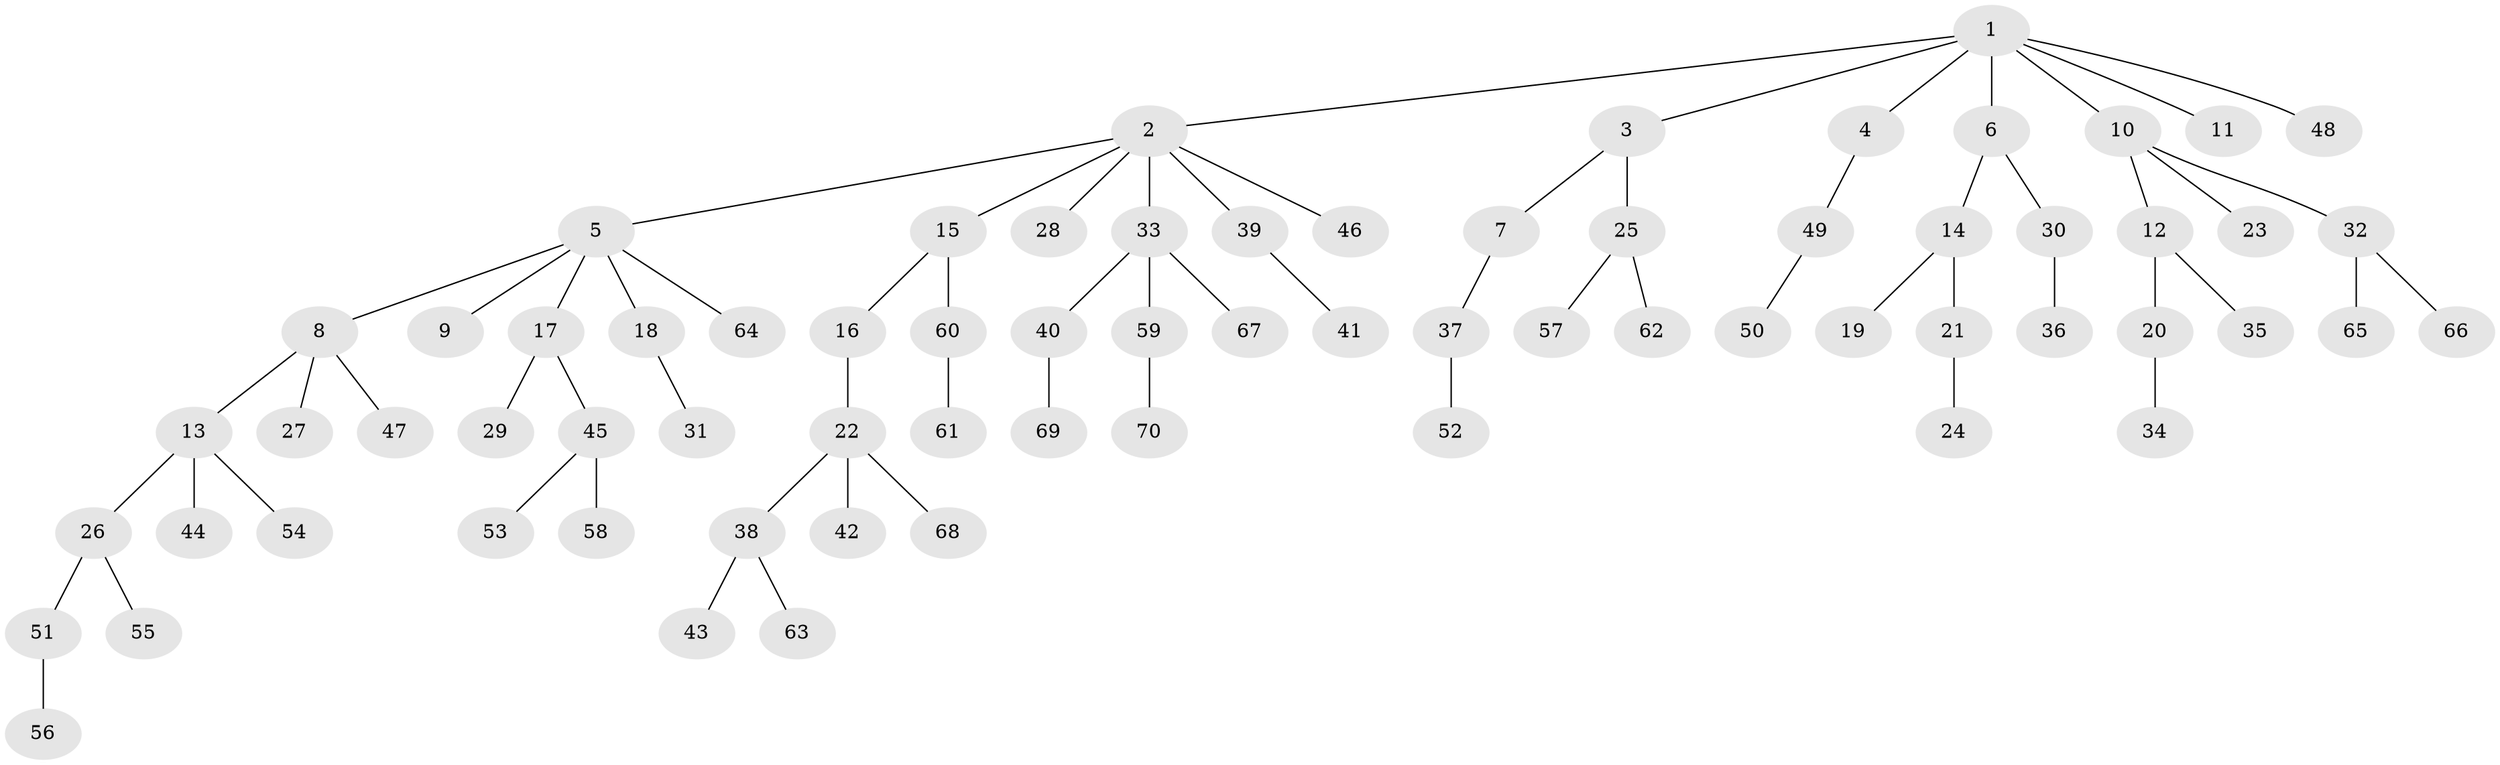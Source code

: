 // coarse degree distribution, {1: 0.8571428571428571, 2: 0.10714285714285714, 24: 0.03571428571428571}
// Generated by graph-tools (version 1.1) at 2025/56/03/04/25 21:56:31]
// undirected, 70 vertices, 69 edges
graph export_dot {
graph [start="1"]
  node [color=gray90,style=filled];
  1;
  2;
  3;
  4;
  5;
  6;
  7;
  8;
  9;
  10;
  11;
  12;
  13;
  14;
  15;
  16;
  17;
  18;
  19;
  20;
  21;
  22;
  23;
  24;
  25;
  26;
  27;
  28;
  29;
  30;
  31;
  32;
  33;
  34;
  35;
  36;
  37;
  38;
  39;
  40;
  41;
  42;
  43;
  44;
  45;
  46;
  47;
  48;
  49;
  50;
  51;
  52;
  53;
  54;
  55;
  56;
  57;
  58;
  59;
  60;
  61;
  62;
  63;
  64;
  65;
  66;
  67;
  68;
  69;
  70;
  1 -- 2;
  1 -- 3;
  1 -- 4;
  1 -- 6;
  1 -- 10;
  1 -- 11;
  1 -- 48;
  2 -- 5;
  2 -- 15;
  2 -- 28;
  2 -- 33;
  2 -- 39;
  2 -- 46;
  3 -- 7;
  3 -- 25;
  4 -- 49;
  5 -- 8;
  5 -- 9;
  5 -- 17;
  5 -- 18;
  5 -- 64;
  6 -- 14;
  6 -- 30;
  7 -- 37;
  8 -- 13;
  8 -- 27;
  8 -- 47;
  10 -- 12;
  10 -- 23;
  10 -- 32;
  12 -- 20;
  12 -- 35;
  13 -- 26;
  13 -- 44;
  13 -- 54;
  14 -- 19;
  14 -- 21;
  15 -- 16;
  15 -- 60;
  16 -- 22;
  17 -- 29;
  17 -- 45;
  18 -- 31;
  20 -- 34;
  21 -- 24;
  22 -- 38;
  22 -- 42;
  22 -- 68;
  25 -- 57;
  25 -- 62;
  26 -- 51;
  26 -- 55;
  30 -- 36;
  32 -- 65;
  32 -- 66;
  33 -- 40;
  33 -- 59;
  33 -- 67;
  37 -- 52;
  38 -- 43;
  38 -- 63;
  39 -- 41;
  40 -- 69;
  45 -- 53;
  45 -- 58;
  49 -- 50;
  51 -- 56;
  59 -- 70;
  60 -- 61;
}
